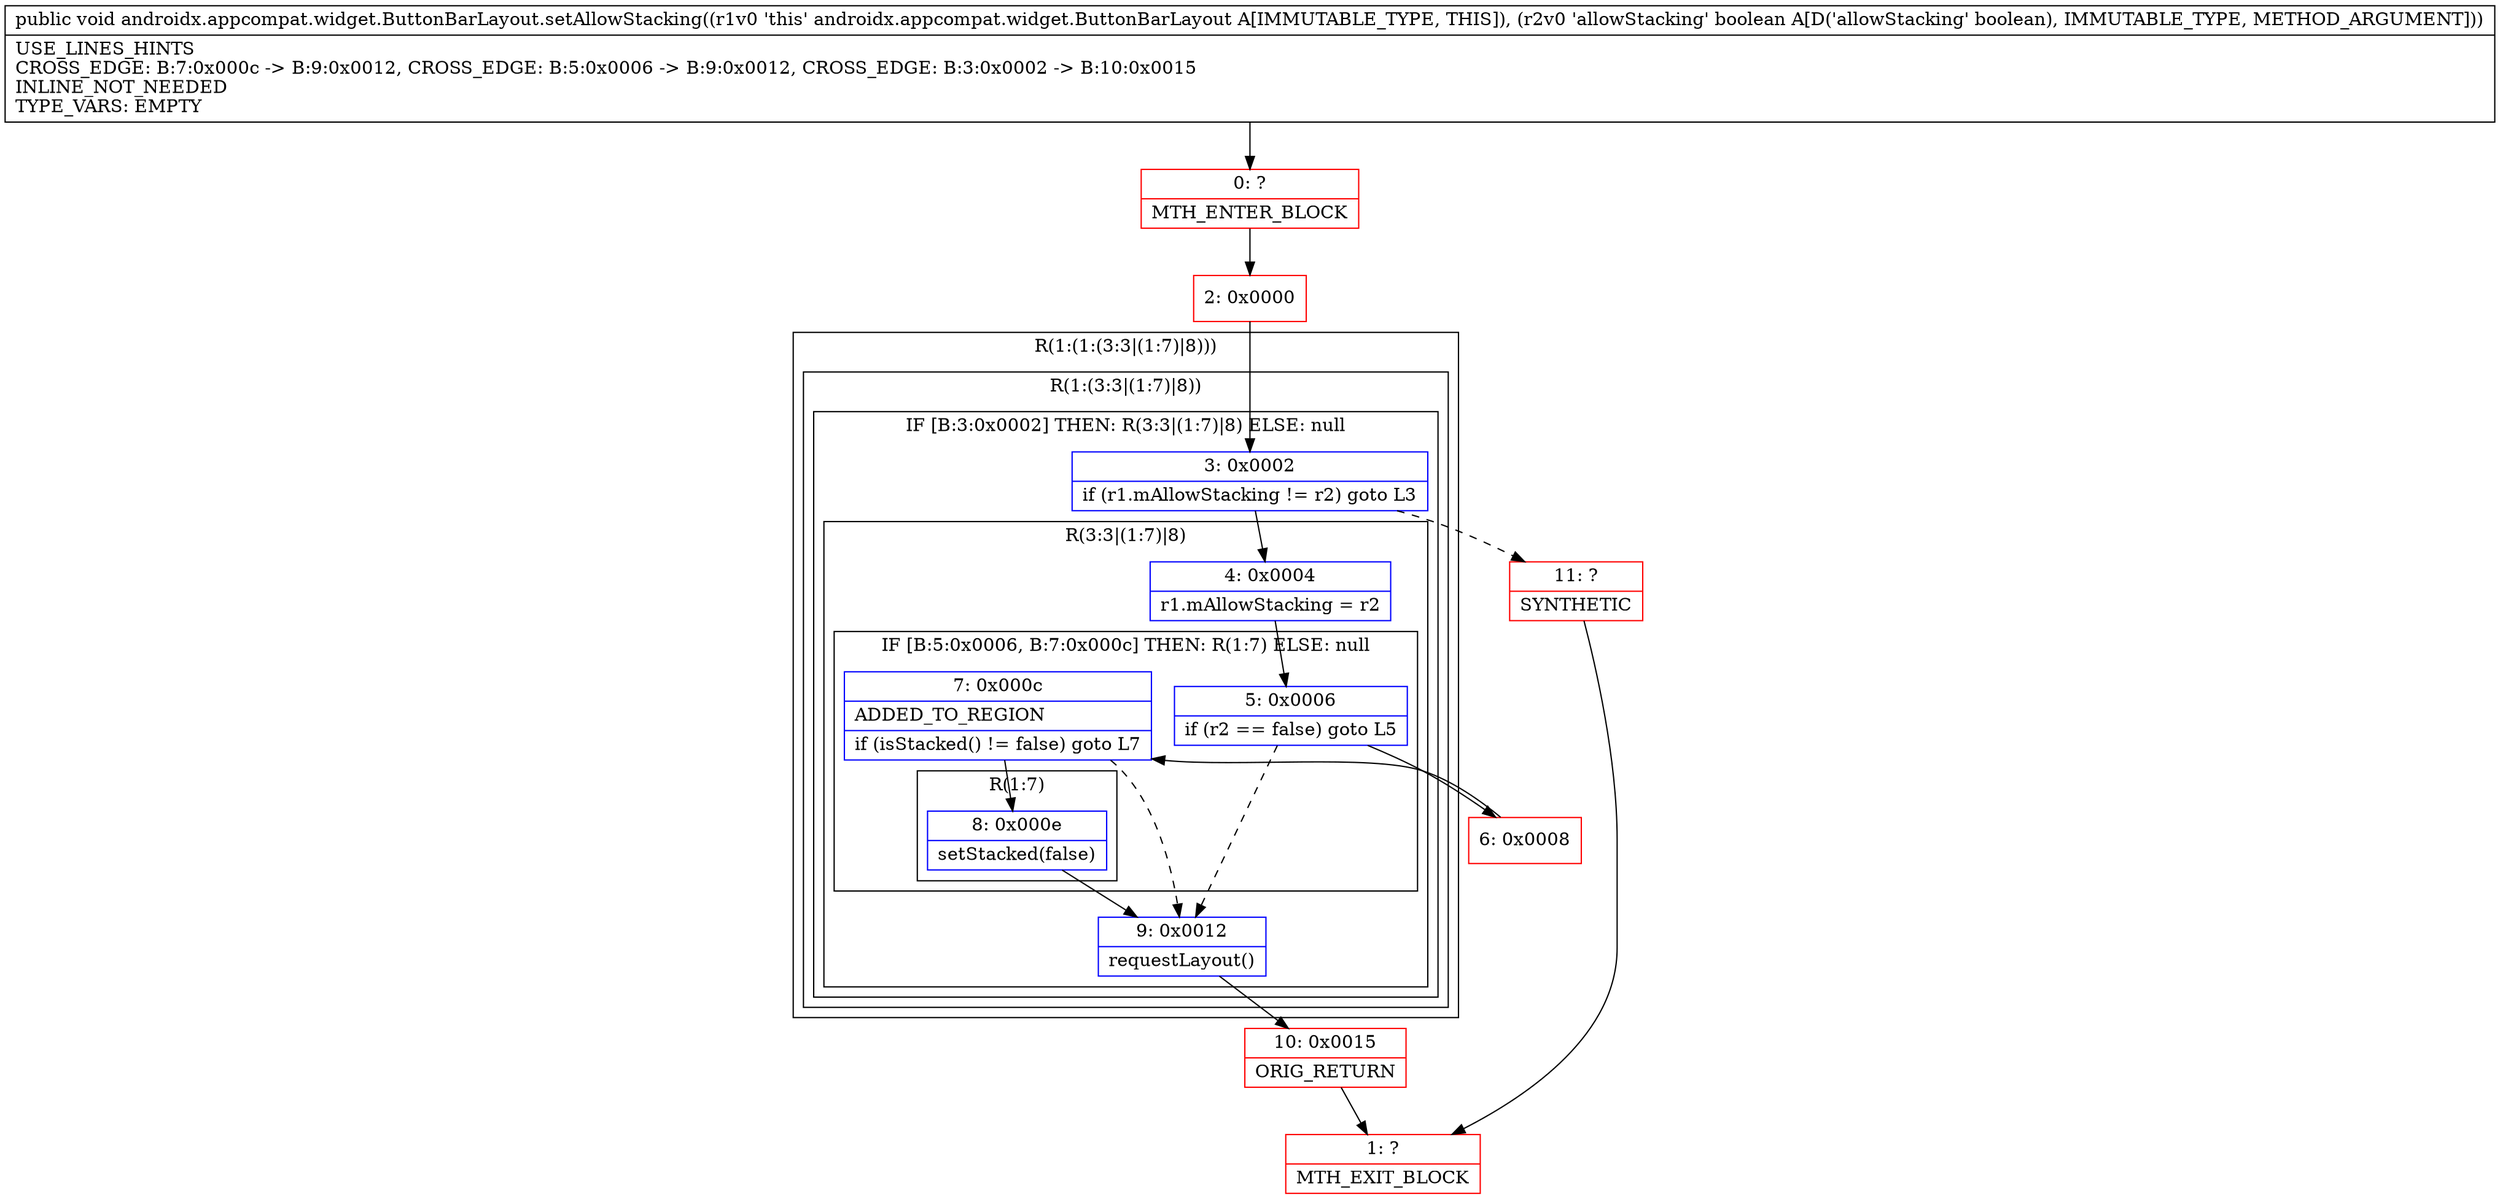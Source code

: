 digraph "CFG forandroidx.appcompat.widget.ButtonBarLayout.setAllowStacking(Z)V" {
subgraph cluster_Region_1542369609 {
label = "R(1:(1:(3:3|(1:7)|8)))";
node [shape=record,color=blue];
subgraph cluster_Region_1947945990 {
label = "R(1:(3:3|(1:7)|8))";
node [shape=record,color=blue];
subgraph cluster_IfRegion_1069115149 {
label = "IF [B:3:0x0002] THEN: R(3:3|(1:7)|8) ELSE: null";
node [shape=record,color=blue];
Node_3 [shape=record,label="{3\:\ 0x0002|if (r1.mAllowStacking != r2) goto L3\l}"];
subgraph cluster_Region_2055628386 {
label = "R(3:3|(1:7)|8)";
node [shape=record,color=blue];
Node_4 [shape=record,label="{4\:\ 0x0004|r1.mAllowStacking = r2\l}"];
subgraph cluster_IfRegion_1422718082 {
label = "IF [B:5:0x0006, B:7:0x000c] THEN: R(1:7) ELSE: null";
node [shape=record,color=blue];
Node_5 [shape=record,label="{5\:\ 0x0006|if (r2 == false) goto L5\l}"];
Node_7 [shape=record,label="{7\:\ 0x000c|ADDED_TO_REGION\l|if (isStacked() != false) goto L7\l}"];
subgraph cluster_Region_2056911201 {
label = "R(1:7)";
node [shape=record,color=blue];
Node_8 [shape=record,label="{8\:\ 0x000e|setStacked(false)\l}"];
}
}
Node_9 [shape=record,label="{9\:\ 0x0012|requestLayout()\l}"];
}
}
}
}
Node_0 [shape=record,color=red,label="{0\:\ ?|MTH_ENTER_BLOCK\l}"];
Node_2 [shape=record,color=red,label="{2\:\ 0x0000}"];
Node_6 [shape=record,color=red,label="{6\:\ 0x0008}"];
Node_10 [shape=record,color=red,label="{10\:\ 0x0015|ORIG_RETURN\l}"];
Node_1 [shape=record,color=red,label="{1\:\ ?|MTH_EXIT_BLOCK\l}"];
Node_11 [shape=record,color=red,label="{11\:\ ?|SYNTHETIC\l}"];
MethodNode[shape=record,label="{public void androidx.appcompat.widget.ButtonBarLayout.setAllowStacking((r1v0 'this' androidx.appcompat.widget.ButtonBarLayout A[IMMUTABLE_TYPE, THIS]), (r2v0 'allowStacking' boolean A[D('allowStacking' boolean), IMMUTABLE_TYPE, METHOD_ARGUMENT]))  | USE_LINES_HINTS\lCROSS_EDGE: B:7:0x000c \-\> B:9:0x0012, CROSS_EDGE: B:5:0x0006 \-\> B:9:0x0012, CROSS_EDGE: B:3:0x0002 \-\> B:10:0x0015\lINLINE_NOT_NEEDED\lTYPE_VARS: EMPTY\l}"];
MethodNode -> Node_0;Node_3 -> Node_4;
Node_3 -> Node_11[style=dashed];
Node_4 -> Node_5;
Node_5 -> Node_6;
Node_5 -> Node_9[style=dashed];
Node_7 -> Node_8;
Node_7 -> Node_9[style=dashed];
Node_8 -> Node_9;
Node_9 -> Node_10;
Node_0 -> Node_2;
Node_2 -> Node_3;
Node_6 -> Node_7;
Node_10 -> Node_1;
Node_11 -> Node_1;
}

